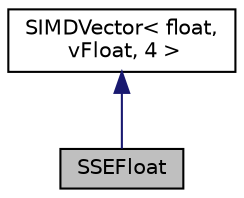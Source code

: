 digraph "SSEFloat"
{
  edge [fontname="Helvetica",fontsize="10",labelfontname="Helvetica",labelfontsize="10"];
  node [fontname="Helvetica",fontsize="10",shape=record];
  Node2 [label="SSEFloat",height=0.2,width=0.4,color="black", fillcolor="grey75", style="filled", fontcolor="black"];
  Node3 -> Node2 [dir="back",color="midnightblue",fontsize="10",style="solid",fontname="Helvetica"];
  Node3 [label="SIMDVector\< float,\l vFloat, 4 \>",height=0.2,width=0.4,color="black", fillcolor="white", style="filled",URL="$struct_s_i_m_d_vector.html"];
}
